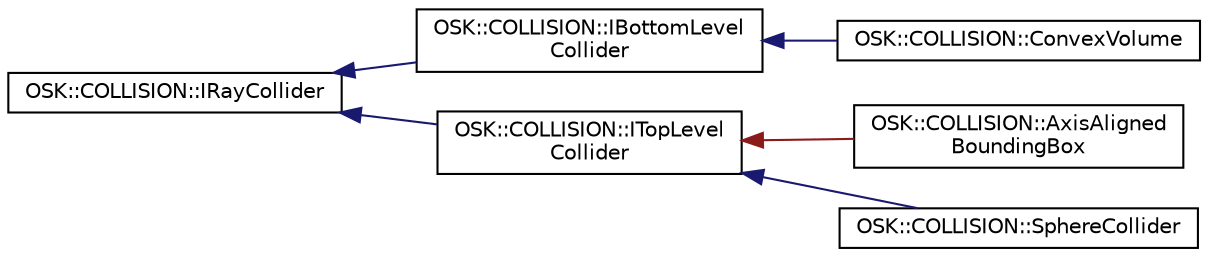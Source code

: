 digraph "Representación gráfica de la clase"
{
 // LATEX_PDF_SIZE
  edge [fontname="Helvetica",fontsize="10",labelfontname="Helvetica",labelfontsize="10"];
  node [fontname="Helvetica",fontsize="10",shape=record];
  rankdir="LR";
  Node0 [label="OSK::COLLISION::IRayCollider",height=0.2,width=0.4,color="black", fillcolor="white", style="filled",URL="$class_o_s_k_1_1_c_o_l_l_i_s_i_o_n_1_1_i_ray_collider.html",tooltip="Interfaz para colliders que pueden interseccionar con un rayo."];
  Node0 -> Node1 [dir="back",color="midnightblue",fontsize="10",style="solid",fontname="Helvetica"];
  Node1 [label="OSK::COLLISION::IBottomLevel\lCollider",height=0.2,width=0.4,color="black", fillcolor="white", style="filled",URL="$class_o_s_k_1_1_c_o_l_l_i_s_i_o_n_1_1_i_bottom_level_collider.html",tooltip="Representa un área de colisión no muy ajustada que permite descartar colisiones de una manera más ráp..."];
  Node1 -> Node2 [dir="back",color="midnightblue",fontsize="10",style="solid",fontname="Helvetica"];
  Node2 [label="OSK::COLLISION::ConvexVolume",height=0.2,width=0.4,color="black", fillcolor="white", style="filled",URL="$class_o_s_k_1_1_c_o_l_l_i_s_i_o_n_1_1_convex_volume.html",tooltip="Clase que representa un volúmen convexo para la detección de colisiones detallada."];
  Node0 -> Node3 [dir="back",color="midnightblue",fontsize="10",style="solid",fontname="Helvetica"];
  Node3 [label="OSK::COLLISION::ITopLevel\lCollider",height=0.2,width=0.4,color="black", fillcolor="white", style="filled",URL="$class_o_s_k_1_1_c_o_l_l_i_s_i_o_n_1_1_i_top_level_collider.html",tooltip="Representa un área de colisión no muy ajustada que permite descartar colisiones de una manera más ráp..."];
  Node3 -> Node4 [dir="back",color="firebrick4",fontsize="10",style="solid",fontname="Helvetica"];
  Node4 [label="OSK::COLLISION::AxisAligned\lBoundingBox",height=0.2,width=0.4,color="black", fillcolor="white", style="filled",URL="$class_o_s_k_1_1_c_o_l_l_i_s_i_o_n_1_1_axis_aligned_bounding_box.html",tooltip="Un área de colisión de alto nivel representado por una caja tridimensional."];
  Node3 -> Node5 [dir="back",color="midnightblue",fontsize="10",style="solid",fontname="Helvetica"];
  Node5 [label="OSK::COLLISION::SphereCollider",height=0.2,width=0.4,color="black", fillcolor="white", style="filled",URL="$class_o_s_k_1_1_c_o_l_l_i_s_i_o_n_1_1_sphere_collider.html",tooltip="Un área de colisión de alto nivel representado por una esfera."];
}
